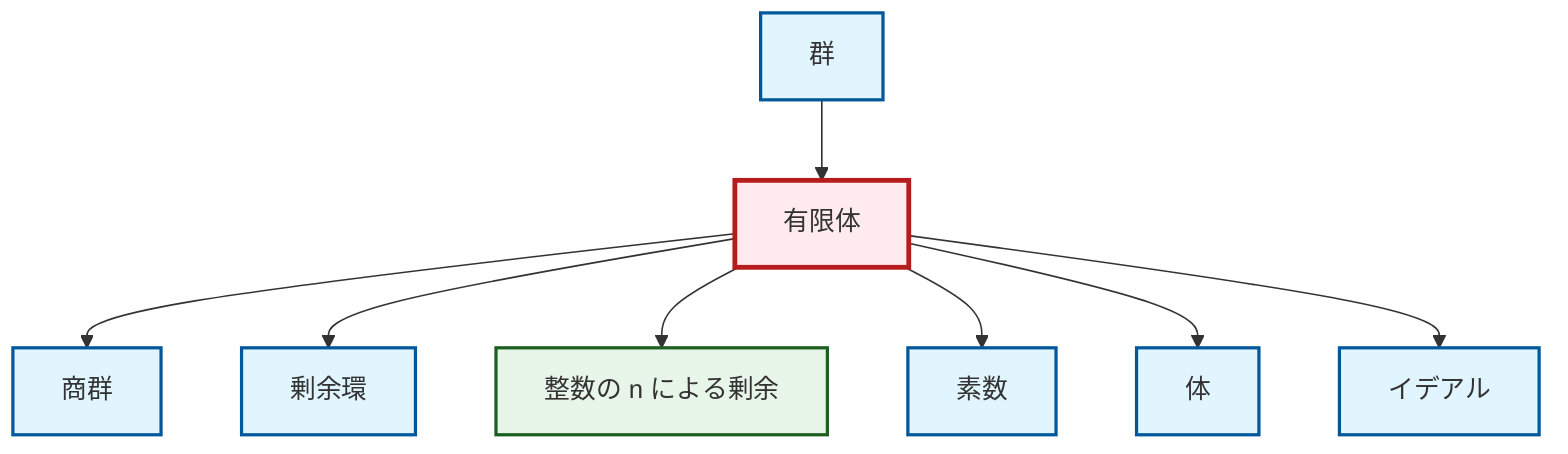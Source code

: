 graph TD
    classDef definition fill:#e1f5fe,stroke:#01579b,stroke-width:2px
    classDef theorem fill:#f3e5f5,stroke:#4a148c,stroke-width:2px
    classDef axiom fill:#fff3e0,stroke:#e65100,stroke-width:2px
    classDef example fill:#e8f5e9,stroke:#1b5e20,stroke-width:2px
    classDef current fill:#ffebee,stroke:#b71c1c,stroke-width:3px
    def-quotient-ring["剰余環"]:::definition
    ex-quotient-integers-mod-n["整数の n による剰余"]:::example
    def-prime["素数"]:::definition
    def-ideal["イデアル"]:::definition
    def-quotient-group["商群"]:::definition
    def-field["体"]:::definition
    ex-finite-field["有限体"]:::example
    def-group["群"]:::definition
    def-group --> ex-finite-field
    ex-finite-field --> def-quotient-group
    ex-finite-field --> def-quotient-ring
    ex-finite-field --> ex-quotient-integers-mod-n
    ex-finite-field --> def-prime
    ex-finite-field --> def-field
    ex-finite-field --> def-ideal
    class ex-finite-field current